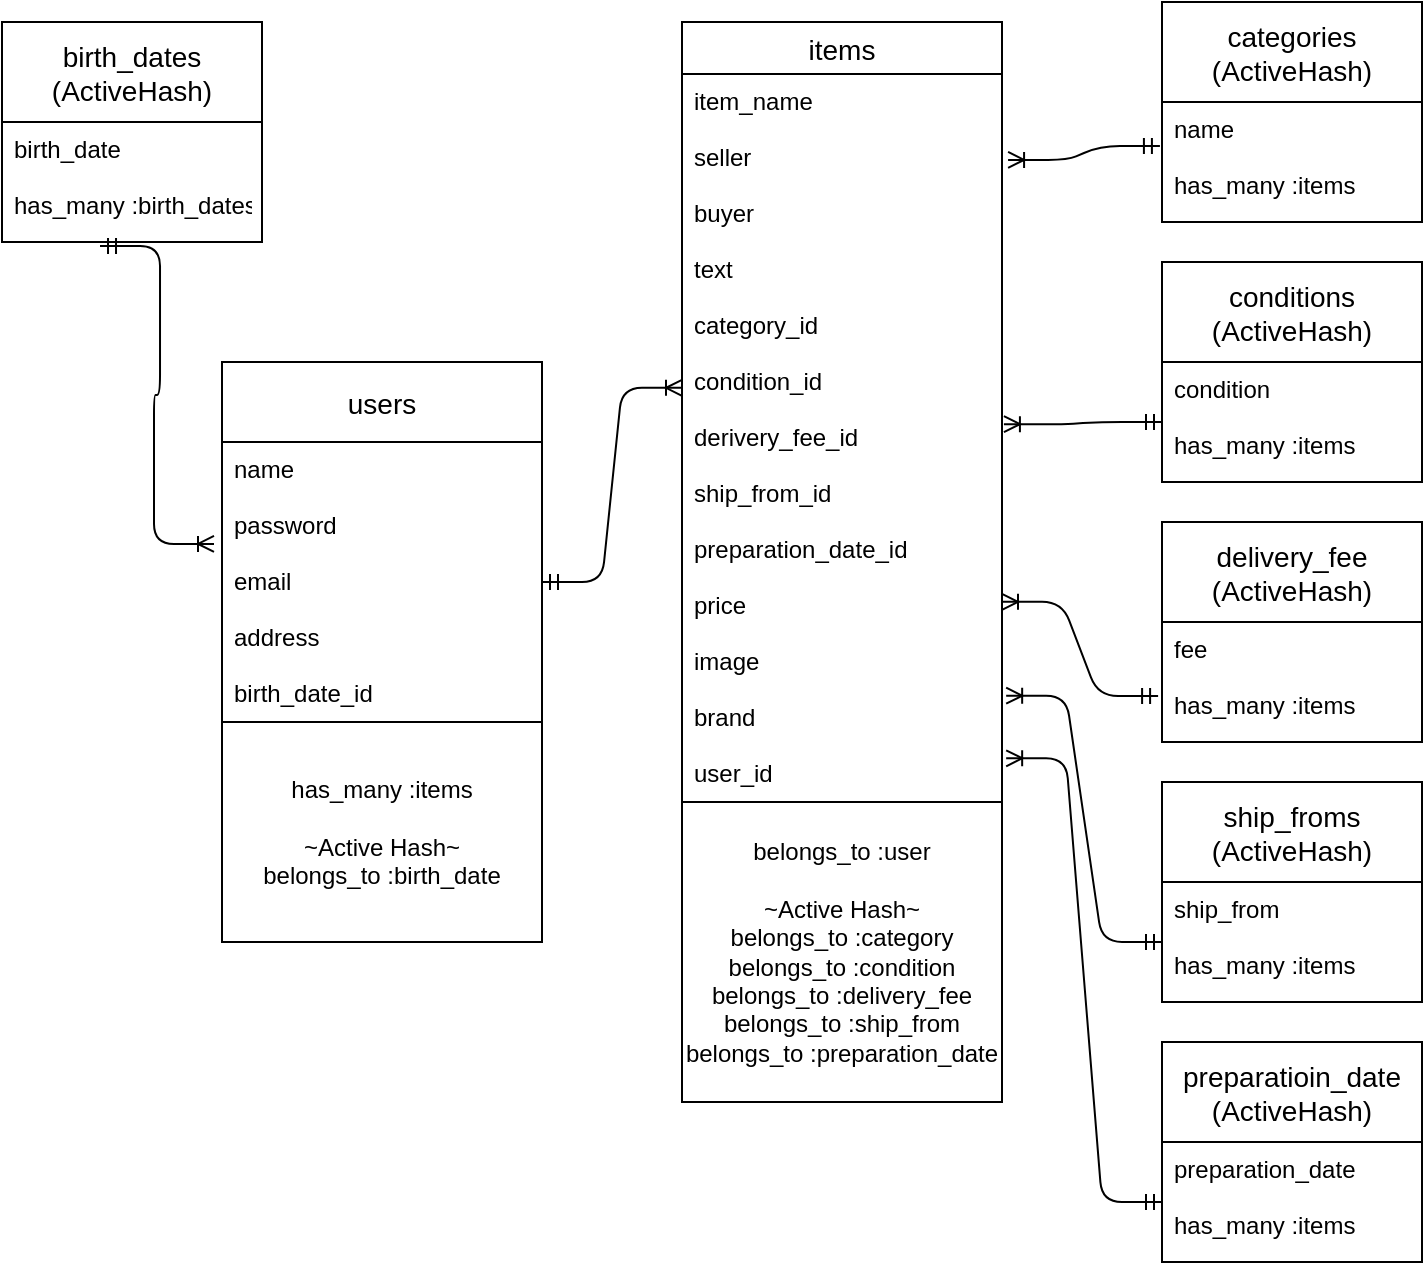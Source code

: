 <mxfile>
    <diagram id="REbtkltuEE52UCZA4KB4" name="ページ1">
        <mxGraphModel dx="718" dy="627" grid="1" gridSize="10" guides="1" tooltips="1" connect="1" arrows="1" fold="1" page="1" pageScale="1" pageWidth="827" pageHeight="1169" math="0" shadow="0">
            <root>
                <mxCell id="0"/>
                <mxCell id="1" parent="0"/>
                <mxCell id="2" value="birth_dates&#10;(ActiveHash)" style="swimlane;fontStyle=0;childLayout=stackLayout;horizontal=1;startSize=50;horizontalStack=0;resizeParent=1;resizeParentMax=0;resizeLast=0;collapsible=1;marginBottom=0;align=center;fontSize=14;" vertex="1" parent="1">
                    <mxGeometry x="10" y="50" width="130" height="110" as="geometry">
                        <mxRectangle x="10" y="50" width="110" height="40" as="alternateBounds"/>
                    </mxGeometry>
                </mxCell>
                <mxCell id="3" value="birth_date&#10;&#10;has_many :birth_dates&#10;" style="text;strokeColor=none;fillColor=none;spacingLeft=4;spacingRight=4;overflow=hidden;rotatable=0;points=[[0,0.5],[1,0.5]];portConstraint=eastwest;fontSize=12;" vertex="1" parent="2">
                    <mxGeometry y="50" width="130" height="60" as="geometry"/>
                </mxCell>
                <mxCell id="6" value="users" style="swimlane;fontStyle=0;childLayout=stackLayout;horizontal=1;startSize=40;horizontalStack=0;resizeParent=1;resizeParentMax=0;resizeLast=0;collapsible=1;marginBottom=0;align=center;fontSize=14;" vertex="1" parent="1">
                    <mxGeometry x="120" y="220" width="160" height="180" as="geometry"/>
                </mxCell>
                <mxCell id="7" value="name&#10;&#10;password&#10;&#10;email&#10;&#10;address&#10;&#10;birth_date_id&#10;" style="text;strokeColor=none;fillColor=none;spacingLeft=4;spacingRight=4;overflow=hidden;rotatable=0;points=[[0,0.5],[1,0.5]];portConstraint=eastwest;fontSize=12;" vertex="1" parent="6">
                    <mxGeometry y="40" width="160" height="140" as="geometry"/>
                </mxCell>
                <mxCell id="10" value="has_many :items&lt;br&gt;&lt;br&gt;~Active Hash~&lt;br&gt;belongs_to :birth_date" style="whiteSpace=wrap;html=1;align=center;" vertex="1" parent="1">
                    <mxGeometry x="120" y="400" width="160" height="110" as="geometry"/>
                </mxCell>
                <mxCell id="11" value="items" style="swimlane;fontStyle=0;childLayout=stackLayout;horizontal=1;startSize=26;horizontalStack=0;resizeParent=1;resizeParentMax=0;resizeLast=0;collapsible=1;marginBottom=0;align=center;fontSize=14;" vertex="1" parent="1">
                    <mxGeometry x="350" y="50" width="160" height="390" as="geometry"/>
                </mxCell>
                <mxCell id="12" value="item_name&#10;&#10;seller&#10;&#10;buyer&#10;&#10;text&#10;&#10;category_id&#10;&#10;condition_id&#10;&#10;derivery_fee_id&#10;&#10;ship_from_id&#10;&#10;preparation_date_id&#10;&#10;price&#10;&#10;image&#10;&#10;brand&#10;&#10;user_id&#10;" style="text;strokeColor=none;fillColor=none;spacingLeft=4;spacingRight=4;overflow=hidden;rotatable=0;points=[[0,0.5],[1,0.5]];portConstraint=eastwest;fontSize=12;" vertex="1" parent="11">
                    <mxGeometry y="26" width="160" height="364" as="geometry"/>
                </mxCell>
                <mxCell id="15" value="belongs_to :user&lt;br&gt;&lt;br&gt;~Active Hash~&lt;br&gt;belongs_to :category&lt;br&gt;belongs_to :condition&lt;br&gt;belongs_to :delivery_fee&lt;br&gt;belongs_to :ship_from&lt;br&gt;belongs_to :preparation_date" style="whiteSpace=wrap;html=1;align=center;" vertex="1" parent="1">
                    <mxGeometry x="350" y="440" width="160" height="150" as="geometry"/>
                </mxCell>
                <mxCell id="16" value="categories&#10;(ActiveHash)" style="swimlane;fontStyle=0;childLayout=stackLayout;horizontal=1;startSize=50;horizontalStack=0;resizeParent=1;resizeParentMax=0;resizeLast=0;collapsible=1;marginBottom=0;align=center;fontSize=14;" vertex="1" parent="1">
                    <mxGeometry x="590" y="40" width="130" height="110" as="geometry">
                        <mxRectangle x="10" y="50" width="110" height="40" as="alternateBounds"/>
                    </mxGeometry>
                </mxCell>
                <mxCell id="17" value="name&#10;&#10;has_many :items&#10;" style="text;strokeColor=none;fillColor=none;spacingLeft=4;spacingRight=4;overflow=hidden;rotatable=0;points=[[0,0.5],[1,0.5]];portConstraint=eastwest;fontSize=12;" vertex="1" parent="16">
                    <mxGeometry y="50" width="130" height="60" as="geometry"/>
                </mxCell>
                <mxCell id="18" value="conditions&#10;(ActiveHash)" style="swimlane;fontStyle=0;childLayout=stackLayout;horizontal=1;startSize=50;horizontalStack=0;resizeParent=1;resizeParentMax=0;resizeLast=0;collapsible=1;marginBottom=0;align=center;fontSize=14;" vertex="1" parent="1">
                    <mxGeometry x="590" y="170" width="130" height="110" as="geometry">
                        <mxRectangle x="10" y="50" width="110" height="40" as="alternateBounds"/>
                    </mxGeometry>
                </mxCell>
                <mxCell id="19" value="condition&#10;&#10;has_many :items&#10;" style="text;strokeColor=none;fillColor=none;spacingLeft=4;spacingRight=4;overflow=hidden;rotatable=0;points=[[0,0.5],[1,0.5]];portConstraint=eastwest;fontSize=12;" vertex="1" parent="18">
                    <mxGeometry y="50" width="130" height="60" as="geometry"/>
                </mxCell>
                <mxCell id="20" value="delivery_fee&#10;(ActiveHash)" style="swimlane;fontStyle=0;childLayout=stackLayout;horizontal=1;startSize=50;horizontalStack=0;resizeParent=1;resizeParentMax=0;resizeLast=0;collapsible=1;marginBottom=0;align=center;fontSize=14;" vertex="1" parent="1">
                    <mxGeometry x="590" y="300" width="130" height="110" as="geometry">
                        <mxRectangle x="10" y="50" width="110" height="40" as="alternateBounds"/>
                    </mxGeometry>
                </mxCell>
                <mxCell id="21" value="fee&#10;&#10;has_many :items&#10;" style="text;strokeColor=none;fillColor=none;spacingLeft=4;spacingRight=4;overflow=hidden;rotatable=0;points=[[0,0.5],[1,0.5]];portConstraint=eastwest;fontSize=12;" vertex="1" parent="20">
                    <mxGeometry y="50" width="130" height="60" as="geometry"/>
                </mxCell>
                <mxCell id="22" value="ship_froms&#10;(ActiveHash)" style="swimlane;fontStyle=0;childLayout=stackLayout;horizontal=1;startSize=50;horizontalStack=0;resizeParent=1;resizeParentMax=0;resizeLast=0;collapsible=1;marginBottom=0;align=center;fontSize=14;" vertex="1" parent="1">
                    <mxGeometry x="590" y="430" width="130" height="110" as="geometry">
                        <mxRectangle x="10" y="50" width="110" height="40" as="alternateBounds"/>
                    </mxGeometry>
                </mxCell>
                <mxCell id="23" value="ship_from&#10;&#10;has_many :items&#10;" style="text;strokeColor=none;fillColor=none;spacingLeft=4;spacingRight=4;overflow=hidden;rotatable=0;points=[[0,0.5],[1,0.5]];portConstraint=eastwest;fontSize=12;" vertex="1" parent="22">
                    <mxGeometry y="50" width="130" height="60" as="geometry"/>
                </mxCell>
                <mxCell id="24" value="preparatioin_date&#10;(ActiveHash)" style="swimlane;fontStyle=0;childLayout=stackLayout;horizontal=1;startSize=50;horizontalStack=0;resizeParent=1;resizeParentMax=0;resizeLast=0;collapsible=1;marginBottom=0;align=center;fontSize=14;" vertex="1" parent="1">
                    <mxGeometry x="590" y="560" width="130" height="110" as="geometry">
                        <mxRectangle x="10" y="50" width="110" height="40" as="alternateBounds"/>
                    </mxGeometry>
                </mxCell>
                <mxCell id="25" value="preparation_date&#10;&#10;has_many :items&#10;" style="text;strokeColor=none;fillColor=none;spacingLeft=4;spacingRight=4;overflow=hidden;rotatable=0;points=[[0,0.5],[1,0.5]];portConstraint=eastwest;fontSize=12;" vertex="1" parent="24">
                    <mxGeometry y="50" width="130" height="60" as="geometry"/>
                </mxCell>
                <mxCell id="27" value="" style="edgeStyle=entityRelationEdgeStyle;fontSize=12;html=1;endArrow=ERoneToMany;startArrow=ERmandOne;exitX=0.377;exitY=1.033;exitDx=0;exitDy=0;exitPerimeter=0;entryX=-0.025;entryY=0.364;entryDx=0;entryDy=0;entryPerimeter=0;" edge="1" parent="1" source="3" target="7">
                    <mxGeometry width="100" height="100" relative="1" as="geometry">
                        <mxPoint x="70" y="250" as="sourcePoint"/>
                        <mxPoint x="170" y="150" as="targetPoint"/>
                    </mxGeometry>
                </mxCell>
                <mxCell id="28" value="" style="edgeStyle=entityRelationEdgeStyle;fontSize=12;html=1;endArrow=ERoneToMany;startArrow=ERmandOne;exitX=1;exitY=0.5;exitDx=0;exitDy=0;entryX=0;entryY=0.431;entryDx=0;entryDy=0;entryPerimeter=0;" edge="1" parent="1" source="7" target="12">
                    <mxGeometry width="100" height="100" relative="1" as="geometry">
                        <mxPoint x="223.01" y="160.0" as="sourcePoint"/>
                        <mxPoint x="280" y="308.98" as="targetPoint"/>
                    </mxGeometry>
                </mxCell>
                <mxCell id="29" value="" style="edgeStyle=entityRelationEdgeStyle;fontSize=12;html=1;endArrow=ERoneToMany;startArrow=ERmandOne;exitX=-0.008;exitY=0.367;exitDx=0;exitDy=0;entryX=1.019;entryY=0.118;entryDx=0;entryDy=0;entryPerimeter=0;exitPerimeter=0;" edge="1" parent="1" source="17" target="12">
                    <mxGeometry width="100" height="100" relative="1" as="geometry">
                        <mxPoint x="490" y="280" as="sourcePoint"/>
                        <mxPoint x="560" y="182.884" as="targetPoint"/>
                    </mxGeometry>
                </mxCell>
                <mxCell id="30" value="" style="edgeStyle=entityRelationEdgeStyle;fontSize=12;html=1;endArrow=ERoneToMany;startArrow=ERmandOne;entryX=1.006;entryY=0.481;entryDx=0;entryDy=0;entryPerimeter=0;exitX=0;exitY=0.5;exitDx=0;exitDy=0;" edge="1" parent="1" source="19" target="12">
                    <mxGeometry width="100" height="100" relative="1" as="geometry">
                        <mxPoint x="540" y="190" as="sourcePoint"/>
                        <mxPoint x="510.0" y="216.932" as="targetPoint"/>
                    </mxGeometry>
                </mxCell>
                <mxCell id="31" value="" style="edgeStyle=entityRelationEdgeStyle;fontSize=12;html=1;endArrow=ERoneToMany;startArrow=ERmandOne;exitX=-0.015;exitY=0.617;exitDx=0;exitDy=0;entryX=1;entryY=0.725;entryDx=0;entryDy=0;entryPerimeter=0;exitPerimeter=0;" edge="1" parent="1" source="21" target="12">
                    <mxGeometry width="100" height="100" relative="1" as="geometry">
                        <mxPoint x="535.92" y="380" as="sourcePoint"/>
                        <mxPoint x="460.0" y="386.932" as="targetPoint"/>
                    </mxGeometry>
                </mxCell>
                <mxCell id="32" value="" style="edgeStyle=entityRelationEdgeStyle;fontSize=12;html=1;endArrow=ERoneToMany;startArrow=ERmandOne;exitX=0;exitY=0.5;exitDx=0;exitDy=0;entryX=1.013;entryY=0.854;entryDx=0;entryDy=0;entryPerimeter=0;" edge="1" parent="1" source="23" target="12">
                    <mxGeometry width="100" height="100" relative="1" as="geometry">
                        <mxPoint x="535.92" y="560" as="sourcePoint"/>
                        <mxPoint x="460.0" y="566.932" as="targetPoint"/>
                    </mxGeometry>
                </mxCell>
                <mxCell id="33" value="" style="edgeStyle=entityRelationEdgeStyle;fontSize=12;html=1;endArrow=ERoneToMany;startArrow=ERmandOne;exitX=0;exitY=0.5;exitDx=0;exitDy=0;entryX=1.013;entryY=0.94;entryDx=0;entryDy=0;entryPerimeter=0;" edge="1" parent="1" source="25" target="12">
                    <mxGeometry width="100" height="100" relative="1" as="geometry">
                        <mxPoint x="485.92" y="620" as="sourcePoint"/>
                        <mxPoint x="410" y="626.932" as="targetPoint"/>
                    </mxGeometry>
                </mxCell>
            </root>
        </mxGraphModel>
    </diagram>
</mxfile>